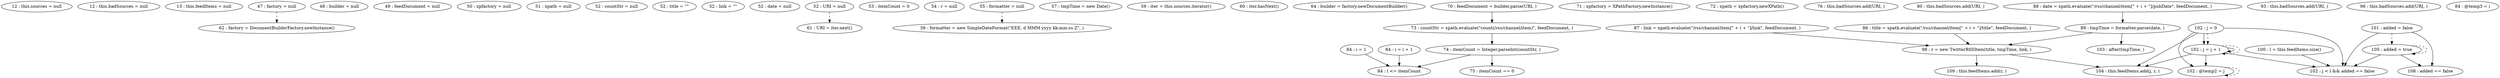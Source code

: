digraph G {
"12 : this.sources = null"
"12 : this.badSources = null"
"13 : this.feedItems = null"
"47 : factory = null"
"47 : factory = null" -> "62 : factory = DocumentBuilderFactory.newInstance()" [style=dashed]
"48 : builder = null"
"49 : feedDocument = null"
"50 : xpfactory = null"
"51 : xpath = null"
"52 : countStr = null"
"52 : title = \"\""
"52 : link = \"\""
"52 : date = null"
"52 : URI = null"
"52 : URI = null" -> "61 : URI = iter.next()" [style=dashed]
"53 : itemCount = 0"
"54 : r = null"
"55 : formatter = null"
"55 : formatter = null" -> "56 : formatter = new SimpleDateFormat(\"EEE, d MMM yyyy kk:mm:ss Z\", )" [style=dashed]
"56 : formatter = new SimpleDateFormat(\"EEE, d MMM yyyy kk:mm:ss Z\", )"
"57 : tmpTime = new Date()"
"59 : iter = this.sources.iterator()"
"60 : iter.hasNext()"
"61 : URI = iter.next()"
"62 : factory = DocumentBuilderFactory.newInstance()"
"64 : builder = factory.newDocumentBuilder()"
"70 : feedDocument = builder.parse(URI, )"
"70 : feedDocument = builder.parse(URI, )" -> "73 : countStr = xpath.evaluate(\"count(/rss/channel/item)\", feedDocument, )"
"71 : xpfactory = XPathFactory.newInstance()"
"72 : xpath = xpfactory.newXPath()"
"73 : countStr = xpath.evaluate(\"count(/rss/channel/item)\", feedDocument, )"
"73 : countStr = xpath.evaluate(\"count(/rss/channel/item)\", feedDocument, )" -> "74 : itemCount = Integer.parseInt(countStr, )"
"74 : itemCount = Integer.parseInt(countStr, )"
"74 : itemCount = Integer.parseInt(countStr, )" -> "84 : i <= itemCount"
"74 : itemCount = Integer.parseInt(countStr, )" -> "75 : itemCount == 0"
"75 : itemCount == 0"
"76 : this.badSources.add(URI, )"
"80 : this.badSources.add(URI, )"
"84 : i = 1"
"84 : i = 1" -> "84 : i <= itemCount"
"84 : i <= itemCount"
"60 : iter.hasNext()"
"86 : title = xpath.evaluate(\"/rss/channel/item[\" + i + \"]/title\", feedDocument, )"
"86 : title = xpath.evaluate(\"/rss/channel/item[\" + i + \"]/title\", feedDocument, )" -> "98 : r = new TwitterRSSItem(title, tmpTime, link, )"
"87 : link = xpath.evaluate(\"/rss/channel/item[\" + i + \"]/link\", feedDocument, )"
"87 : link = xpath.evaluate(\"/rss/channel/item[\" + i + \"]/link\", feedDocument, )" -> "98 : r = new TwitterRSSItem(title, tmpTime, link, )"
"88 : date = xpath.evaluate(\"/rss/channel/item[\" + i + \"]/pubDate\", feedDocument, )"
"88 : date = xpath.evaluate(\"/rss/channel/item[\" + i + \"]/pubDate\", feedDocument, )" -> "89 : tmpTime = formatter.parse(date, )"
"89 : tmpTime = formatter.parse(date, )"
"89 : tmpTime = formatter.parse(date, )" -> "103 : after(tmpTime, )"
"89 : tmpTime = formatter.parse(date, )" -> "98 : r = new TwitterRSSItem(title, tmpTime, link, )"
"98 : r = new TwitterRSSItem(title, tmpTime, link, )"
"98 : r = new TwitterRSSItem(title, tmpTime, link, )" -> "109 : this.feedItems.add(r, )"
"98 : r = new TwitterRSSItem(title, tmpTime, link, )" -> "104 : this.feedItems.add(j, r, )"
"100 : l = this.feedItems.size()"
"100 : l = this.feedItems.size()" -> "102 : j < l && added == false"
"101 : added = false"
"101 : added = false" -> "102 : j < l && added == false"
"101 : added = false" -> "108 : added == false"
"101 : added = false" -> "105 : added = true" [style=dashed]
"93 : this.badSources.add(URI, )"
"96 : this.badSources.add(URI, )"
"102 : j = 0"
"102 : j = 0" -> "102 : @temp2 = j"
"102 : j = 0" -> "102 : j < l && added == false"
"102 : j = 0" -> "102 : j = j + 1"
"102 : j = 0" -> "104 : this.feedItems.add(j, r, )"
"102 : j = 0" -> "102 : j = j + 1" [style=dashed]
"102 : j < l && added == false"
"103 : after(tmpTime, )"
"108 : added == false"
"104 : this.feedItems.add(j, r, )"
"105 : added = true"
"105 : added = true" -> "102 : j < l && added == false"
"105 : added = true" -> "108 : added == false"
"105 : added = true" -> "105 : added = true" [style=dashed]
"102 : @temp2 = j"
"102 : @temp2 = j" -> "102 : @temp2 = j" [style=dashed]
"102 : j = j + 1"
"102 : j = j + 1" -> "102 : @temp2 = j"
"102 : j = j + 1" -> "102 : j < l && added == false"
"102 : j = j + 1" -> "102 : j = j + 1"
"102 : j = j + 1" -> "104 : this.feedItems.add(j, r, )"
"102 : j = j + 1" -> "102 : j = j + 1" [style=dashed]
"109 : this.feedItems.add(r, )"
"84 : @temp3 = i"
"84 : i = i + 1"
"84 : i = i + 1" -> "84 : i <= itemCount"
}